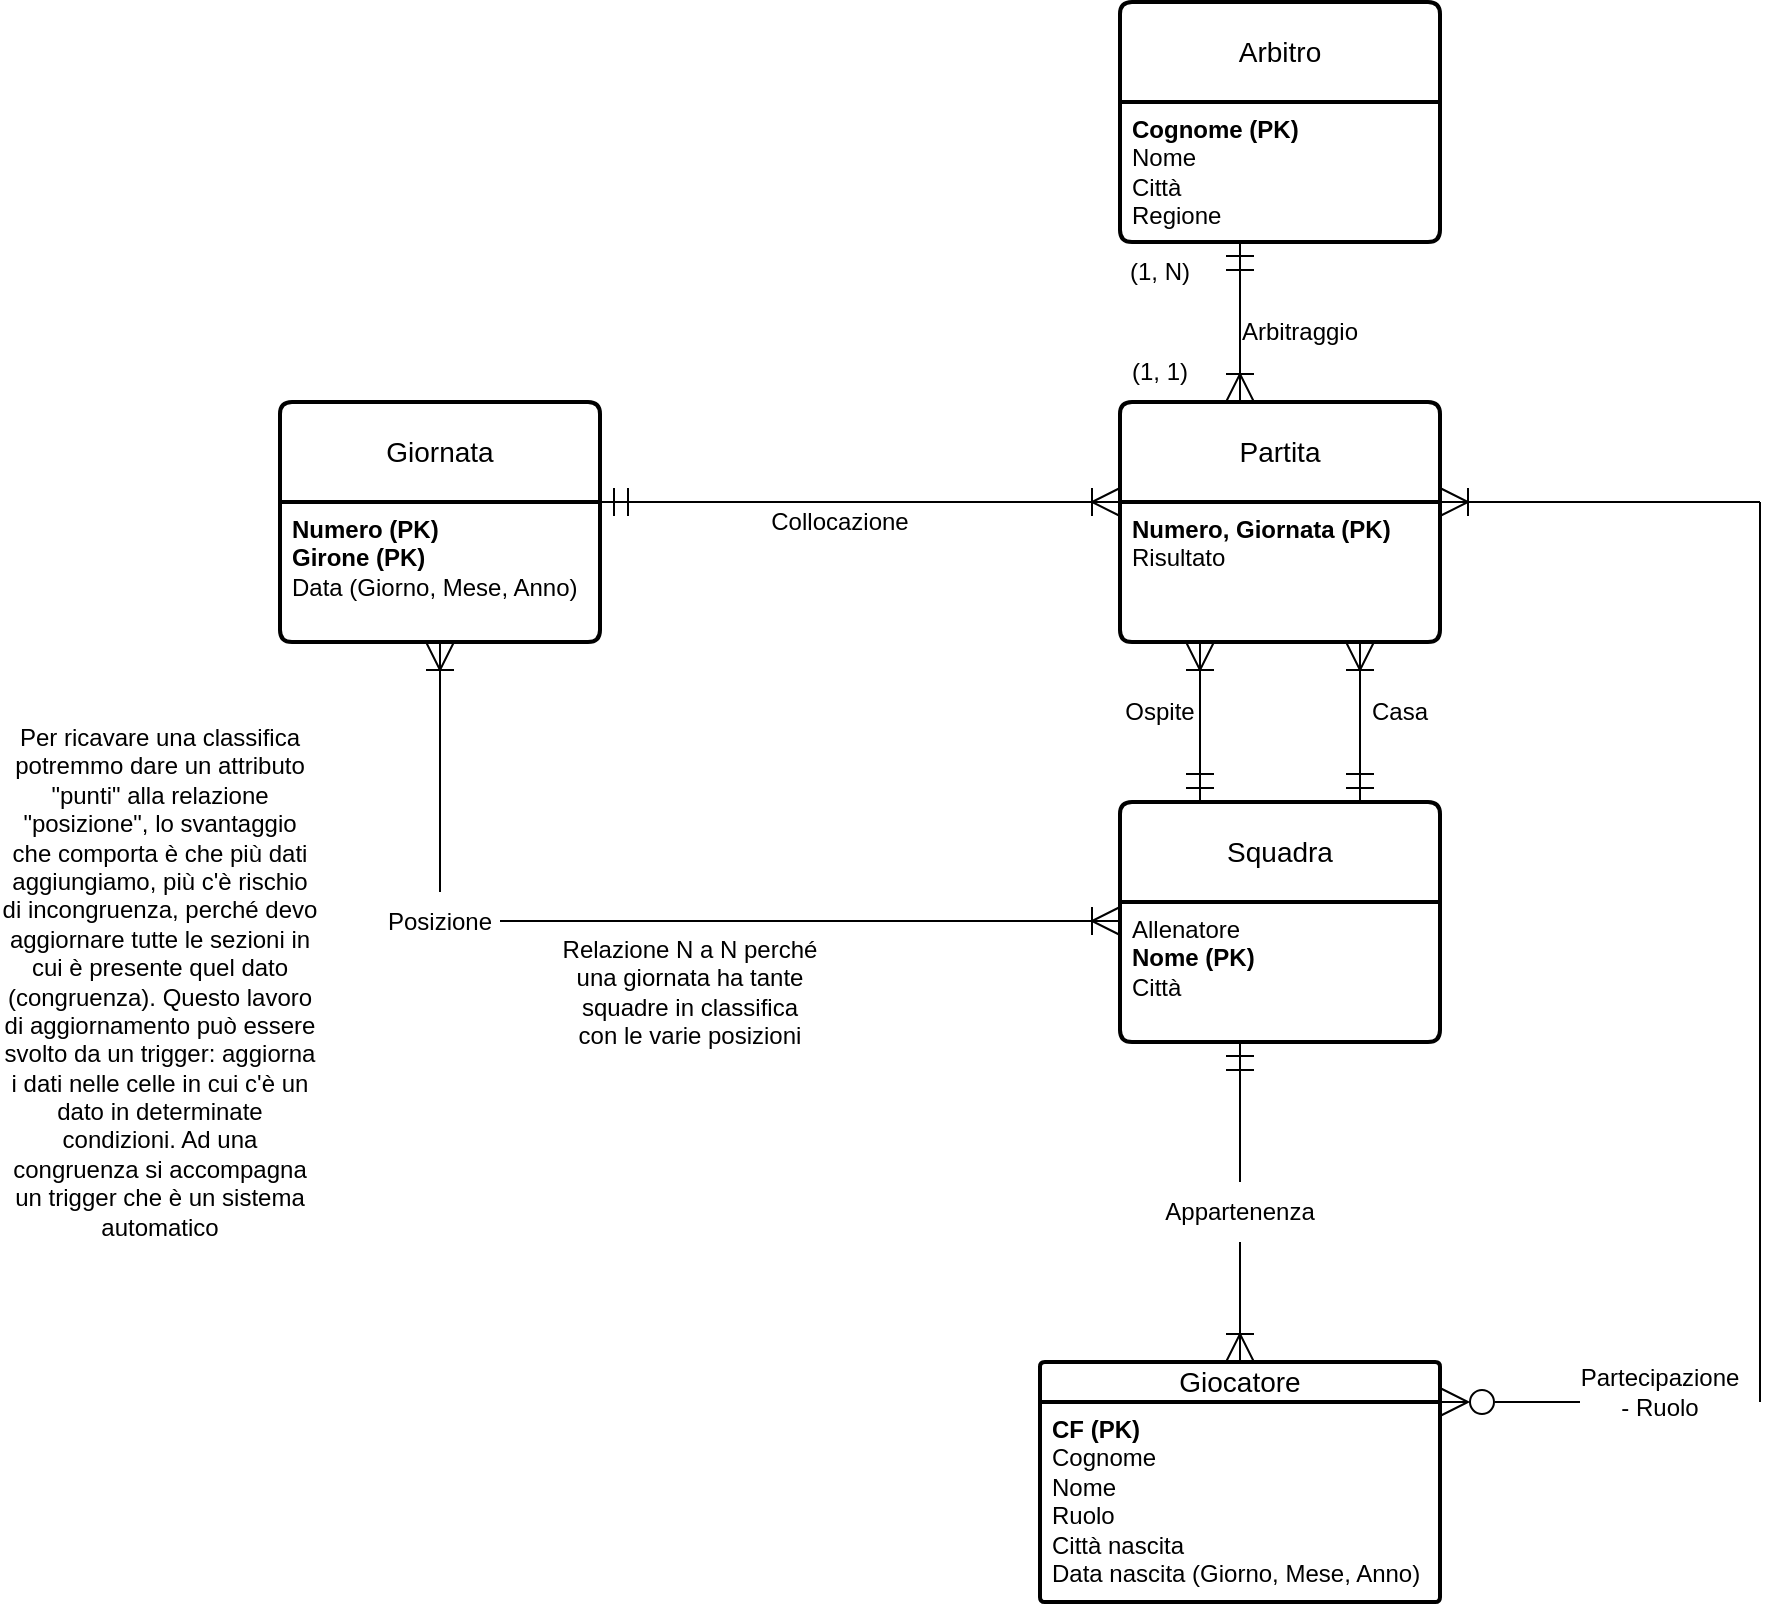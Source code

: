 <mxfile version="24.7.17">
  <diagram name="Pagina-1" id="iGNAzk1GG4EekFOMHQXj">
    <mxGraphModel dx="1295" dy="768" grid="1" gridSize="10" guides="1" tooltips="1" connect="1" arrows="1" fold="1" page="1" pageScale="1" pageWidth="827" pageHeight="1169" math="0" shadow="0">
      <root>
        <mxCell id="0" />
        <mxCell id="1" parent="0" />
        <mxCell id="zchSeXB4hqKme6gPftZg-2" value="Arbitro" style="swimlane;childLayout=stackLayout;horizontal=1;startSize=50;horizontalStack=0;rounded=1;fontSize=14;fontStyle=0;strokeWidth=2;resizeParent=0;resizeLast=1;shadow=0;dashed=0;align=center;arcSize=4;whiteSpace=wrap;html=1;" vertex="1" parent="1">
          <mxGeometry x="600" y="40" width="160" height="120" as="geometry" />
        </mxCell>
        <mxCell id="zchSeXB4hqKme6gPftZg-3" value="&lt;b&gt;Cognome (PK)&lt;/b&gt;&lt;div&gt;Nome&lt;/div&gt;&lt;div&gt;Città&lt;/div&gt;&lt;div&gt;Regione&lt;/div&gt;" style="align=left;strokeColor=none;fillColor=none;spacingLeft=4;fontSize=12;verticalAlign=top;resizable=0;rotatable=0;part=1;html=1;" vertex="1" parent="zchSeXB4hqKme6gPftZg-2">
          <mxGeometry y="50" width="160" height="70" as="geometry" />
        </mxCell>
        <mxCell id="zchSeXB4hqKme6gPftZg-6" value="" style="endArrow=ERmandOne;html=1;rounded=0;startArrow=ERoneToMany;startFill=0;targetPerimeterSpacing=0;sourcePerimeterSpacing=0;endFill=0;startSize=12;endSize=12;" edge="1" parent="1">
          <mxGeometry width="50" height="50" relative="1" as="geometry">
            <mxPoint x="660" y="240" as="sourcePoint" />
            <mxPoint x="660" y="160" as="targetPoint" />
          </mxGeometry>
        </mxCell>
        <mxCell id="zchSeXB4hqKme6gPftZg-7" value="(1, N)" style="text;html=1;align=center;verticalAlign=middle;whiteSpace=wrap;rounded=0;" vertex="1" parent="1">
          <mxGeometry x="590" y="160" width="60" height="30" as="geometry" />
        </mxCell>
        <mxCell id="zchSeXB4hqKme6gPftZg-9" value="Partita" style="swimlane;childLayout=stackLayout;horizontal=1;startSize=50;horizontalStack=0;rounded=1;fontSize=14;fontStyle=0;strokeWidth=2;resizeParent=0;resizeLast=1;shadow=0;dashed=0;align=center;arcSize=4;whiteSpace=wrap;html=1;" vertex="1" parent="1">
          <mxGeometry x="600" y="240" width="160" height="120" as="geometry" />
        </mxCell>
        <mxCell id="zchSeXB4hqKme6gPftZg-10" value="&lt;b&gt;Numero, Giornata (PK)&lt;/b&gt;&lt;div&gt;Risultato&lt;/div&gt;" style="align=left;strokeColor=none;fillColor=none;spacingLeft=4;fontSize=12;verticalAlign=top;resizable=0;rotatable=0;part=1;html=1;" vertex="1" parent="zchSeXB4hqKme6gPftZg-9">
          <mxGeometry y="50" width="160" height="70" as="geometry" />
        </mxCell>
        <mxCell id="zchSeXB4hqKme6gPftZg-11" value="(1, 1)" style="text;html=1;align=center;verticalAlign=middle;whiteSpace=wrap;rounded=0;" vertex="1" parent="1">
          <mxGeometry x="590" y="210" width="60" height="30" as="geometry" />
        </mxCell>
        <mxCell id="zchSeXB4hqKme6gPftZg-12" value="Arbitraggio" style="text;html=1;align=center;verticalAlign=middle;whiteSpace=wrap;rounded=0;" vertex="1" parent="1">
          <mxGeometry x="660" y="190" width="60" height="30" as="geometry" />
        </mxCell>
        <mxCell id="zchSeXB4hqKme6gPftZg-13" value="" style="endArrow=ERoneToMany;html=1;rounded=0;entryX=0;entryY=0;entryDx=0;entryDy=0;endFill=0;startSize=12;endSize=12;startArrow=ERmandOne;startFill=0;exitX=1;exitY=0;exitDx=0;exitDy=0;" edge="1" parent="1" source="zchSeXB4hqKme6gPftZg-15" target="zchSeXB4hqKme6gPftZg-10">
          <mxGeometry width="50" height="50" relative="1" as="geometry">
            <mxPoint x="470" y="290" as="sourcePoint" />
            <mxPoint x="510" y="290" as="targetPoint" />
          </mxGeometry>
        </mxCell>
        <mxCell id="zchSeXB4hqKme6gPftZg-14" value="Giornata" style="swimlane;childLayout=stackLayout;horizontal=1;startSize=50;horizontalStack=0;rounded=1;fontSize=14;fontStyle=0;strokeWidth=2;resizeParent=0;resizeLast=1;shadow=0;dashed=0;align=center;arcSize=4;whiteSpace=wrap;html=1;" vertex="1" parent="1">
          <mxGeometry x="180" y="240" width="160" height="120" as="geometry" />
        </mxCell>
        <mxCell id="zchSeXB4hqKme6gPftZg-15" value="&lt;b&gt;Numero (PK)&lt;/b&gt;&lt;div&gt;&lt;b&gt;Girone (PK)&lt;/b&gt;&lt;/div&gt;&lt;div&gt;Data (Giorno, Mese, Anno)&lt;/div&gt;" style="align=left;strokeColor=none;fillColor=none;spacingLeft=4;fontSize=12;verticalAlign=top;resizable=0;rotatable=0;part=1;html=1;" vertex="1" parent="zchSeXB4hqKme6gPftZg-14">
          <mxGeometry y="50" width="160" height="70" as="geometry" />
        </mxCell>
        <mxCell id="zchSeXB4hqKme6gPftZg-16" value="Collocazione" style="text;html=1;align=center;verticalAlign=middle;whiteSpace=wrap;rounded=0;" vertex="1" parent="1">
          <mxGeometry x="430" y="285" width="60" height="30" as="geometry" />
        </mxCell>
        <mxCell id="zchSeXB4hqKme6gPftZg-21" value="" style="endArrow=ERoneToMany;html=1;rounded=0;startArrow=ERmandOne;startFill=0;endSize=12;startSize=12;endFill=0;" edge="1" parent="1">
          <mxGeometry width="50" height="50" relative="1" as="geometry">
            <mxPoint x="640" y="440" as="sourcePoint" />
            <mxPoint x="640" y="360" as="targetPoint" />
          </mxGeometry>
        </mxCell>
        <mxCell id="zchSeXB4hqKme6gPftZg-22" value="" style="endArrow=ERoneToMany;html=1;rounded=0;startArrow=ERmandOne;startFill=0;endFill=0;endSize=12;startSize=12;" edge="1" parent="1">
          <mxGeometry width="50" height="50" relative="1" as="geometry">
            <mxPoint x="720" y="440" as="sourcePoint" />
            <mxPoint x="720" y="360" as="targetPoint" />
          </mxGeometry>
        </mxCell>
        <mxCell id="zchSeXB4hqKme6gPftZg-23" value="Ospite" style="text;html=1;align=center;verticalAlign=middle;whiteSpace=wrap;rounded=0;" vertex="1" parent="1">
          <mxGeometry x="590" y="380" width="60" height="30" as="geometry" />
        </mxCell>
        <mxCell id="zchSeXB4hqKme6gPftZg-24" value="Casa" style="text;html=1;align=center;verticalAlign=middle;whiteSpace=wrap;rounded=0;" vertex="1" parent="1">
          <mxGeometry x="710" y="380" width="60" height="30" as="geometry" />
        </mxCell>
        <mxCell id="zchSeXB4hqKme6gPftZg-25" value="Squadra" style="swimlane;childLayout=stackLayout;horizontal=1;startSize=50;horizontalStack=0;rounded=1;fontSize=14;fontStyle=0;strokeWidth=2;resizeParent=0;resizeLast=1;shadow=0;dashed=0;align=center;arcSize=4;whiteSpace=wrap;html=1;" vertex="1" parent="1">
          <mxGeometry x="600" y="440" width="160" height="120" as="geometry" />
        </mxCell>
        <mxCell id="zchSeXB4hqKme6gPftZg-26" value="Allenatore&lt;div&gt;&lt;b&gt;Nome (PK)&lt;/b&gt;&lt;/div&gt;&lt;div&gt;Città&lt;/div&gt;" style="align=left;strokeColor=none;fillColor=none;spacingLeft=4;fontSize=12;verticalAlign=top;resizable=0;rotatable=0;part=1;html=1;" vertex="1" parent="zchSeXB4hqKme6gPftZg-25">
          <mxGeometry y="50" width="160" height="70" as="geometry" />
        </mxCell>
        <mxCell id="zchSeXB4hqKme6gPftZg-31" value="" style="endArrow=ERoneToMany;html=1;rounded=0;exitX=0.5;exitY=0;exitDx=0;exitDy=0;endSize=12;startSize=12;startArrow=none;startFill=0;endFill=0;" edge="1" parent="1" source="zchSeXB4hqKme6gPftZg-32">
          <mxGeometry width="50" height="50" relative="1" as="geometry">
            <mxPoint x="260" y="480" as="sourcePoint" />
            <mxPoint x="260" y="360" as="targetPoint" />
            <Array as="points">
              <mxPoint x="260" y="420" />
            </Array>
          </mxGeometry>
        </mxCell>
        <mxCell id="zchSeXB4hqKme6gPftZg-32" value="&lt;div&gt;Posizione&lt;/div&gt;" style="text;html=1;align=center;verticalAlign=middle;whiteSpace=wrap;rounded=0;" vertex="1" parent="1">
          <mxGeometry x="230" y="485" width="60" height="30" as="geometry" />
        </mxCell>
        <mxCell id="zchSeXB4hqKme6gPftZg-33" value="" style="endArrow=ERoneToMany;html=1;rounded=0;endFill=0;startSize=6;endSize=12;" edge="1" parent="1">
          <mxGeometry width="50" height="50" relative="1" as="geometry">
            <mxPoint x="290" y="499.5" as="sourcePoint" />
            <mxPoint x="600" y="499.5" as="targetPoint" />
            <Array as="points">
              <mxPoint x="530" y="499.5" />
              <mxPoint x="570" y="499.5" />
            </Array>
          </mxGeometry>
        </mxCell>
        <mxCell id="zchSeXB4hqKme6gPftZg-35" value="Giocatore" style="swimlane;childLayout=stackLayout;horizontal=1;startSize=20;horizontalStack=0;rounded=1;fontSize=14;fontStyle=0;strokeWidth=2;resizeParent=0;resizeLast=1;shadow=0;dashed=0;align=center;arcSize=4;whiteSpace=wrap;html=1;" vertex="1" parent="1">
          <mxGeometry x="560" y="720" width="200" height="120" as="geometry" />
        </mxCell>
        <mxCell id="zchSeXB4hqKme6gPftZg-36" value="&lt;b&gt;CF (PK)&lt;/b&gt;&lt;div&gt;Cognome&lt;/div&gt;&lt;div&gt;Nome&lt;/div&gt;&lt;div&gt;Ruolo&lt;/div&gt;&lt;div&gt;Città nascita&lt;/div&gt;&lt;div&gt;Data nascita (Giorno, Mese, Anno)&lt;/div&gt;" style="align=left;strokeColor=none;fillColor=none;spacingLeft=4;fontSize=12;verticalAlign=top;resizable=0;rotatable=0;part=1;html=1;" vertex="1" parent="zchSeXB4hqKme6gPftZg-35">
          <mxGeometry y="20" width="200" height="100" as="geometry" />
        </mxCell>
        <mxCell id="zchSeXB4hqKme6gPftZg-41" value="" style="endArrow=ERmandOne;html=1;rounded=0;startArrow=none;startFill=0;endFill=0;startSize=6;endSize=12;" edge="1" parent="1">
          <mxGeometry width="50" height="50" relative="1" as="geometry">
            <mxPoint x="660" y="630" as="sourcePoint" />
            <mxPoint x="660" y="560" as="targetPoint" />
          </mxGeometry>
        </mxCell>
        <mxCell id="zchSeXB4hqKme6gPftZg-42" value="" style="endArrow=none;html=1;rounded=0;exitX=0.5;exitY=0;exitDx=0;exitDy=0;startArrow=ERoneToMany;startFill=0;startSize=12;" edge="1" parent="1" source="zchSeXB4hqKme6gPftZg-35">
          <mxGeometry width="50" height="50" relative="1" as="geometry">
            <mxPoint x="630" y="700" as="sourcePoint" />
            <mxPoint x="660" y="660" as="targetPoint" />
          </mxGeometry>
        </mxCell>
        <mxCell id="zchSeXB4hqKme6gPftZg-43" value="Appartenenza" style="text;html=1;align=center;verticalAlign=middle;whiteSpace=wrap;rounded=0;" vertex="1" parent="1">
          <mxGeometry x="630" y="630" width="60" height="30" as="geometry" />
        </mxCell>
        <mxCell id="zchSeXB4hqKme6gPftZg-44" value="" style="endArrow=none;html=1;rounded=0;startArrow=ERzeroToMany;startFill=0;endSize=12;startSize=12;" edge="1" parent="1">
          <mxGeometry width="50" height="50" relative="1" as="geometry">
            <mxPoint x="760" y="740" as="sourcePoint" />
            <mxPoint x="830" y="740" as="targetPoint" />
          </mxGeometry>
        </mxCell>
        <mxCell id="zchSeXB4hqKme6gPftZg-45" value="Partecipazione&lt;div&gt;- Ruolo&lt;/div&gt;" style="text;html=1;align=center;verticalAlign=middle;whiteSpace=wrap;rounded=0;" vertex="1" parent="1">
          <mxGeometry x="840" y="720" width="60" height="30" as="geometry" />
        </mxCell>
        <mxCell id="zchSeXB4hqKme6gPftZg-46" value="" style="endArrow=none;html=1;rounded=0;startArrow=ERoneToMany;startFill=0;endSize=12;startSize=12;" edge="1" parent="1">
          <mxGeometry width="50" height="50" relative="1" as="geometry">
            <mxPoint x="760" y="290" as="sourcePoint" />
            <mxPoint x="920" y="290" as="targetPoint" />
          </mxGeometry>
        </mxCell>
        <mxCell id="zchSeXB4hqKme6gPftZg-47" value="" style="endArrow=none;html=1;rounded=0;" edge="1" parent="1">
          <mxGeometry width="50" height="50" relative="1" as="geometry">
            <mxPoint x="920" y="740" as="sourcePoint" />
            <mxPoint x="920" y="290" as="targetPoint" />
          </mxGeometry>
        </mxCell>
        <mxCell id="zchSeXB4hqKme6gPftZg-49" value="Relazione N a N perché una giornata ha tante squadre in classifica con le varie posizioni" style="text;html=1;align=center;verticalAlign=middle;whiteSpace=wrap;rounded=0;" vertex="1" parent="1">
          <mxGeometry x="320" y="520" width="130" height="30" as="geometry" />
        </mxCell>
        <mxCell id="zchSeXB4hqKme6gPftZg-50" value="Per ricavare una classifica potremmo dare un attributo &quot;punti&quot; alla relazione &quot;posizione&quot;, lo svantaggio che comporta è che più dati aggiungiamo, più c&#39;è rischio di incongruenza, perché devo aggiornare tutte le sezioni in cui è presente quel dato (congruenza). Questo lavoro di aggiornamento può essere svolto da un trigger: aggiorna i dati nelle celle in cui c&#39;è un dato in determinate condizioni. Ad una congruenza si accompagna un trigger che è un sistema automatico" style="text;html=1;align=center;verticalAlign=middle;whiteSpace=wrap;rounded=0;" vertex="1" parent="1">
          <mxGeometry x="40" y="515" width="160" height="30" as="geometry" />
        </mxCell>
      </root>
    </mxGraphModel>
  </diagram>
</mxfile>
